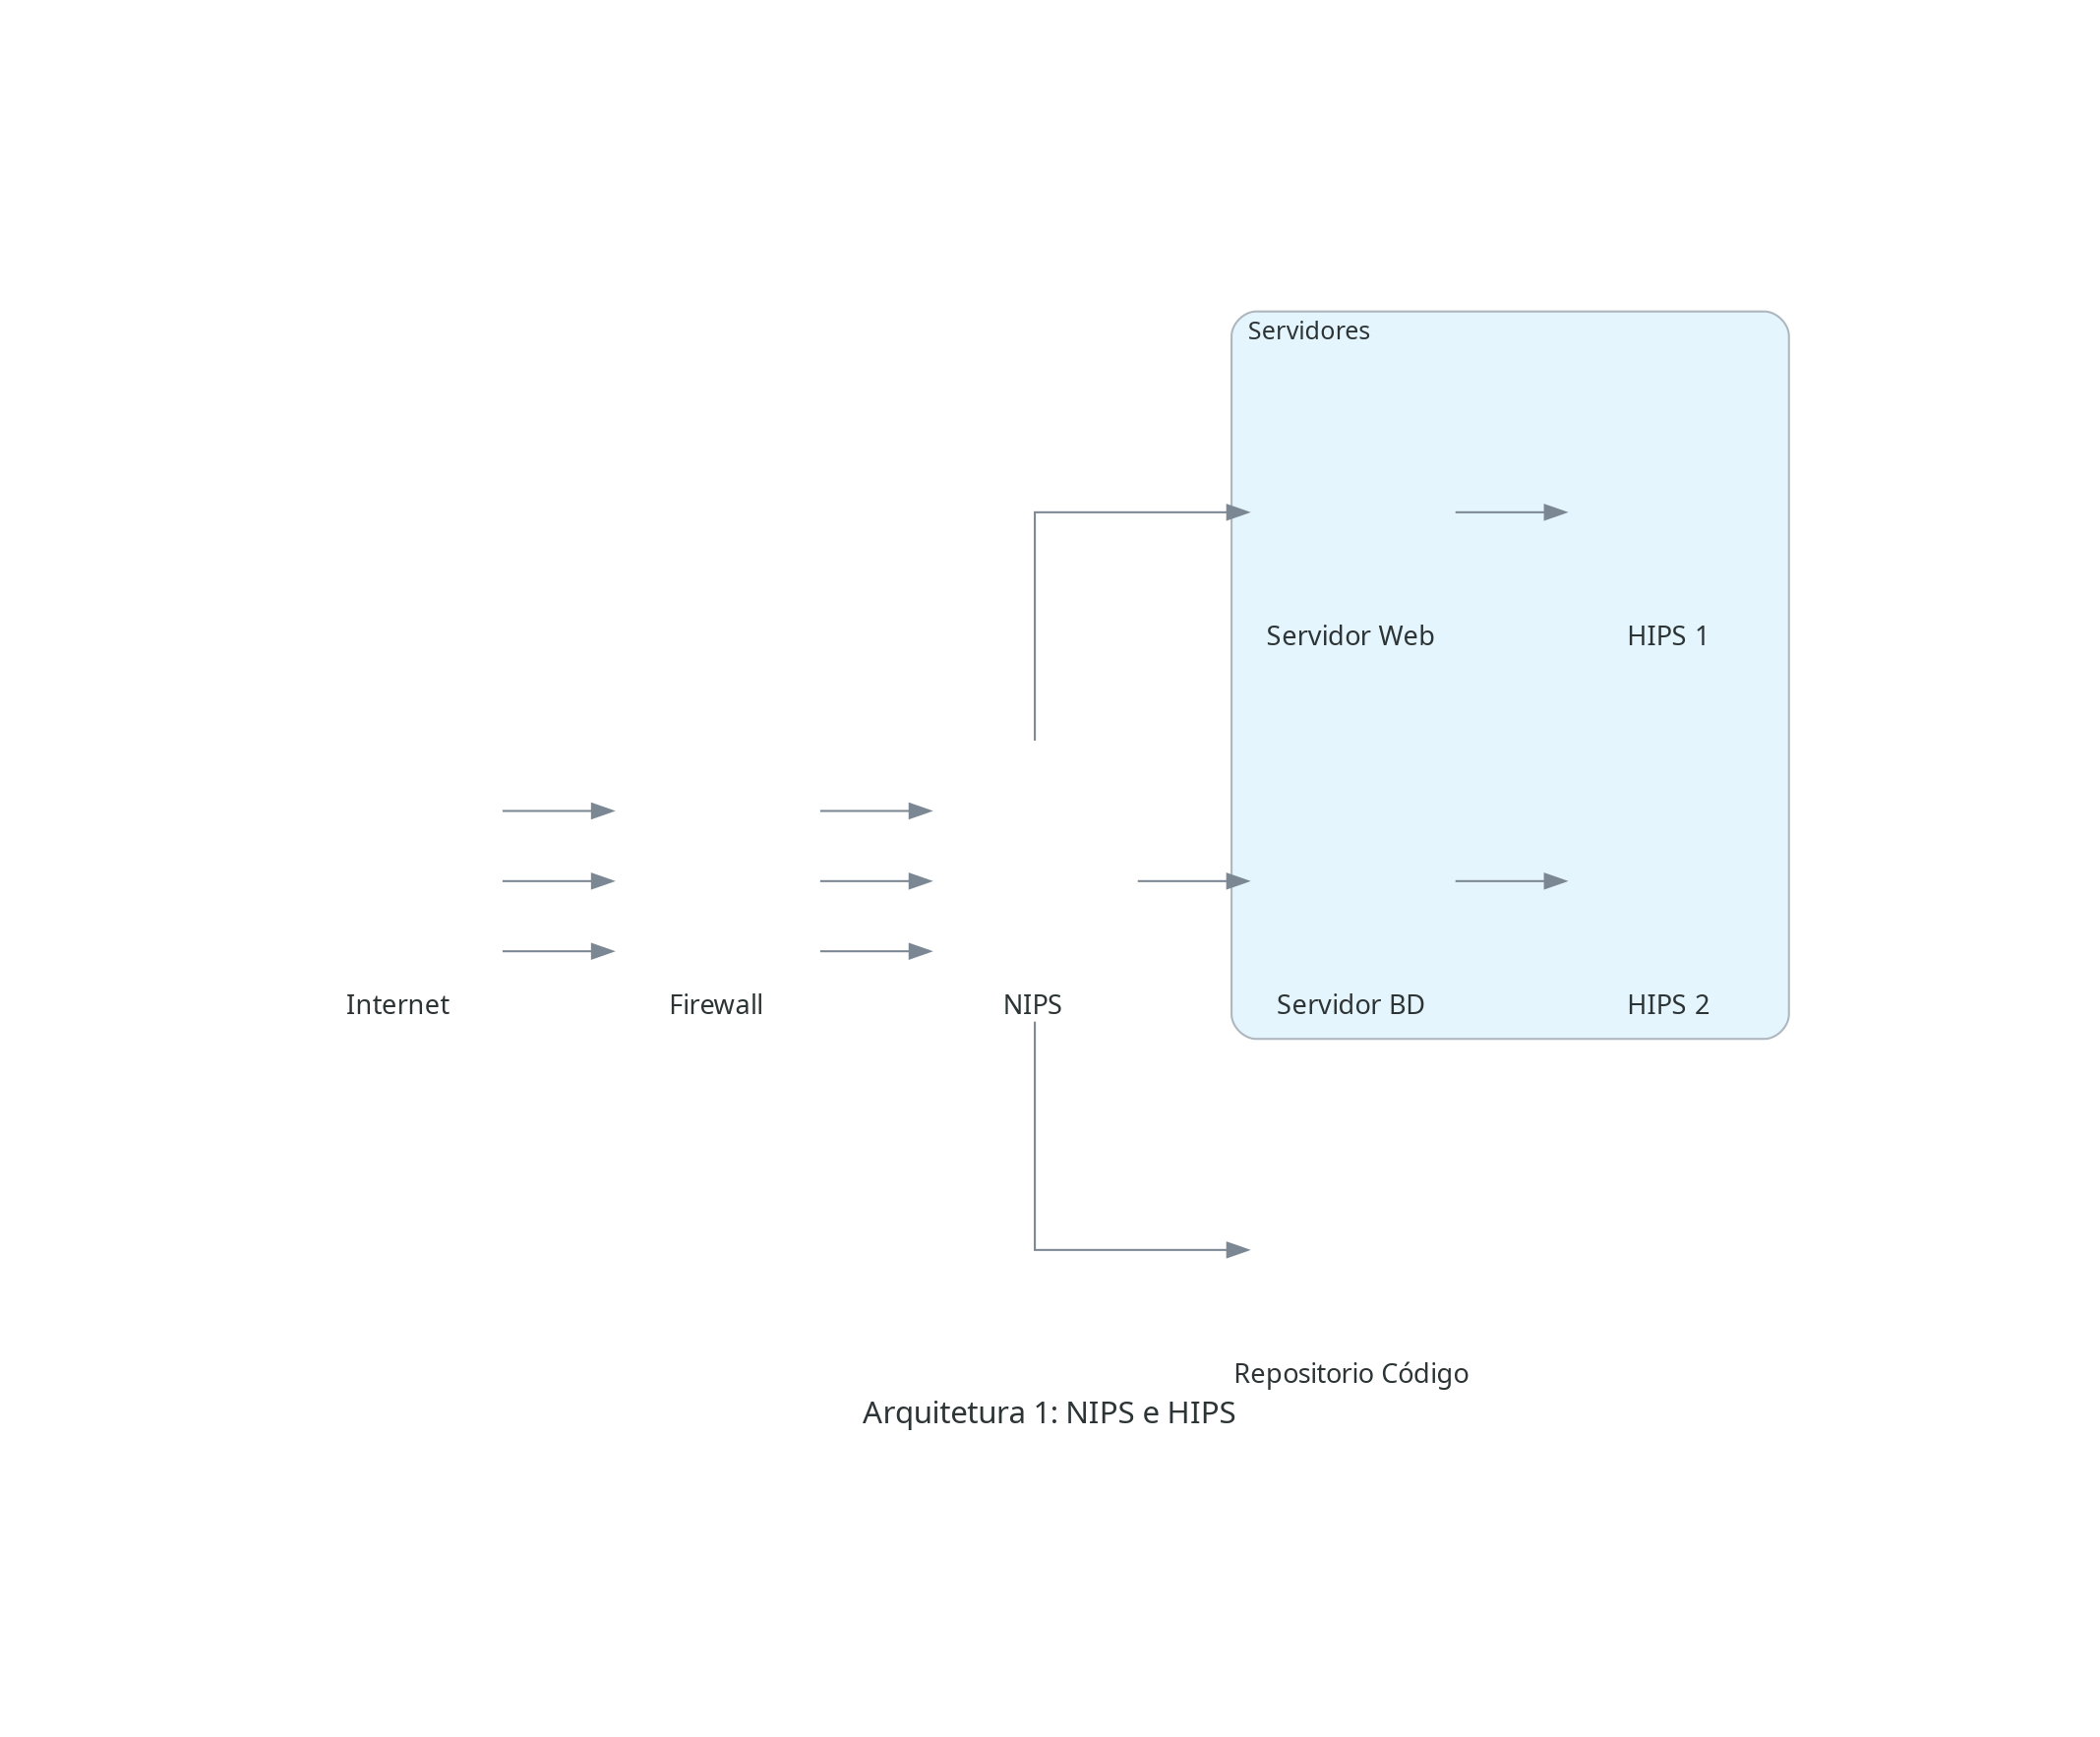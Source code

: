 digraph "Arquitetura 1: NIPS e HIPS" {
	graph [bb="0,0,736,561.4",
		fontcolor="#2D3436",
		fontname="Sans-Serif",
		fontsize=15,
		label="Arquitetura 1: NIPS e HIPS",
		lheight=0.25,
		lp="368,13",
		lwidth=2.74,
		nodesep=0.60,
		pad=2.0,
		rankdir=LR,
		ranksep=0.75,
		splines=ortho
	];
	node [fixedsize=true,
		fontcolor="#2D3436",
		fontname="Sans-Serif",
		fontsize=13,
		height=1.4,
		imagescale=true,
		label="\N",
		labelloc=b,
		shape=box,
		style=rounded,
		width=1.4
	];
	edge [color="#7B8894"];
	subgraph cluster_Servidores {
		graph [bb="456.4,198.4,728,553.4",
			bgcolor="#E5F5FD",
			fontname="Sans-Serif",
			fontsize=12,
			label=Servidores,
			labeljust=l,
			lheight=0.20,
			lp="495.9,542.27",
			lwidth=0.88,
			pencolor="#AEB6BE",
			rankdir=LR,
			shape=box,
			style=rounded
		];
		"7279ffe53fc448ddb6fa6911b25dc6c0"	[height=1.9,
			image="E:\diagram-as-a-code\venv\lib\site-packages\resources/aws/general\traditional-server.png",
			label="Servidor Web",
			pos="514.8,274.4",
			shape=none];
		"8658a1074c224e31b5cb3174a9126e05"	[height=1.9,
			image="../img/intrusion-detection.png",
			label="HIPS 1",
			pos="669.6,274.4",
			shape=none];
		"7279ffe53fc448ddb6fa6911b25dc6c0" -> "8658a1074c224e31b5cb3174a9126e05"	[dir=forward,
			fontcolor="#2D3436",
			fontname="Sans-Serif",
			fontsize=13,
			pos="e,619.33,274.4 565.06,274.4 565.06,274.4 607.81,274.4 607.81,274.4"];
		"9e08dc835bc9436db38a59016925e43d"	[height=1.9,
			image="E:\diagram-as-a-code\venv\lib\site-packages\resources/aws/general\traditional-server.png",
			label="Servidor BD",
			pos="514.8,454.4",
			shape=none];
		a95e35705a5449508e11631987ed566c	[height=1.9,
			image="../img/intrusion-detection.png",
			label="HIPS 2",
			pos="669.6,454.4",
			shape=none];
		"9e08dc835bc9436db38a59016925e43d" -> a95e35705a5449508e11631987ed566c	[dir=forward,
			fontcolor="#2D3436",
			fontname="Sans-Serif",
			fontsize=13,
			pos="e,619.33,454.4 565.06,454.4 565.06,454.4 607.81,454.4 607.81,454.4"];
	}
	"271b72f7ac754b3997ca3d7de6482e09"	[height=1.9,
		image="E:\diagram-as-a-code\venv\lib\site-packages\resources/aws/general\internet-gateway.png",
		label=Internet,
		pos="50.4,274.4",
		shape=none];
	"1b57a1b642d74be39b3ceaf9f5907d66"	[height=1.9,
		image="E:\diagram-as-a-code\venv\lib\site-packages\resources/azure/network\firewall.png",
		label=Firewall,
		pos="205.2,274.4",
		shape=none];
	"271b72f7ac754b3997ca3d7de6482e09" -> "1b57a1b642d74be39b3ceaf9f5907d66"	[dir=forward,
		fontcolor="#2D3436",
		fontname="Sans-Serif",
		fontsize=13,
		pos="e,154.93,240.2 100.66,240.2 100.66,240.2 143.41,240.2 143.41,240.2"];
	"271b72f7ac754b3997ca3d7de6482e09" -> "1b57a1b642d74be39b3ceaf9f5907d66"	[dir=forward,
		fontcolor="#2D3436",
		fontname="Sans-Serif",
		fontsize=13,
		pos="e,154.93,274.4 100.66,274.4 100.66,274.4 143.41,274.4 143.41,274.4"];
	"271b72f7ac754b3997ca3d7de6482e09" -> "1b57a1b642d74be39b3ceaf9f5907d66"	[dir=forward,
		fontcolor="#2D3436",
		fontname="Sans-Serif",
		fontsize=13,
		pos="e,154.93,308.6 100.66,308.6 100.66,308.6 143.41,308.6 143.41,308.6"];
	"94b5c6b4c17448e2b111b377666e5372"	[height=1.9,
		image="E:\diagram-as-a-code\venv\lib\site-packages\resources/gcp/security\security-scanner.png",
		label=NIPS,
		pos="360,274.4",
		shape=none];
	"1b57a1b642d74be39b3ceaf9f5907d66" -> "94b5c6b4c17448e2b111b377666e5372"	[dir=forward,
		fontcolor="#2D3436",
		fontname="Sans-Serif",
		fontsize=13,
		pos="e,309.73,240.2 255.46,240.2 255.46,240.2 298.21,240.2 298.21,240.2"];
	"1b57a1b642d74be39b3ceaf9f5907d66" -> "94b5c6b4c17448e2b111b377666e5372"	[dir=forward,
		fontcolor="#2D3436",
		fontname="Sans-Serif",
		fontsize=13,
		pos="e,309.73,274.4 255.46,274.4 255.46,274.4 298.21,274.4 298.21,274.4"];
	"1b57a1b642d74be39b3ceaf9f5907d66" -> "94b5c6b4c17448e2b111b377666e5372"	[dir=forward,
		fontcolor="#2D3436",
		fontname="Sans-Serif",
		fontsize=13,
		pos="e,309.73,308.6 255.46,308.6 255.46,308.6 298.21,308.6 298.21,308.6"];
	"94b5c6b4c17448e2b111b377666e5372" -> "7279ffe53fc448ddb6fa6911b25dc6c0"	[dir=forward,
		fontcolor="#2D3436",
		fontname="Sans-Serif",
		fontsize=13,
		pos="e,464.53,274.4 410.26,274.4 410.26,274.4 453.01,274.4 453.01,274.4"];
	"94b5c6b4c17448e2b111b377666e5372" -> "9e08dc835bc9436db38a59016925e43d"	[dir=forward,
		fontcolor="#2D3436",
		fontname="Sans-Serif",
		fontsize=13,
		pos="e,464.54,454.4 360,342.71 360,393.63 360,454.4 360,454.4 360,454.4 453.03,454.4 453.03,454.4"];
	"9386d6a1ae2040e18bc97c593839b8b9"	[height=1.9,
		image="E:\diagram-as-a-code\venv\lib\site-packages\resources/onprem/vcs\gitlab.png",
		label="Repositorio Código",
		pos="514.8,94.4",
		shape=none];
	"94b5c6b4c17448e2b111b377666e5372" -> "9386d6a1ae2040e18bc97c593839b8b9"	[dir=forward,
		fontcolor="#2D3436",
		fontname="Sans-Serif",
		fontsize=13,
		pos="e,464.54,94.4 360,206.09 360,155.17 360,94.4 360,94.4 360,94.4 453.03,94.4 453.03,94.4"];
}
